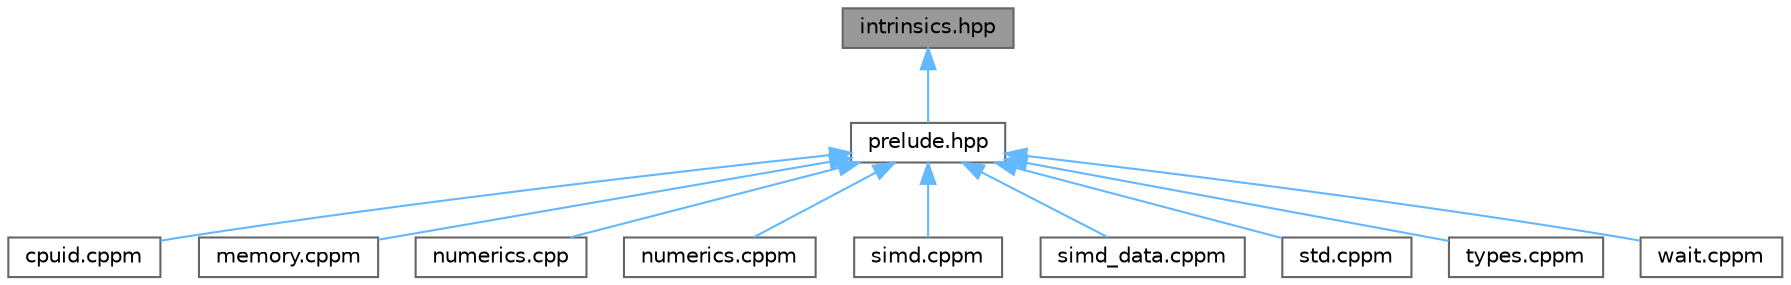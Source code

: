 digraph "intrinsics.hpp"
{
 // INTERACTIVE_SVG=YES
 // LATEX_PDF_SIZE
  bgcolor="transparent";
  edge [fontname=Helvetica,fontsize=10,labelfontname=Helvetica,labelfontsize=10];
  node [fontname=Helvetica,fontsize=10,shape=box,height=0.2,width=0.4];
  Node1 [id="Node000001",label="intrinsics.hpp",height=0.2,width=0.4,color="gray40", fillcolor="grey60", style="filled", fontcolor="black",tooltip="Imports all of our platform-specific intrinsics once as part of the PCH."];
  Node1 -> Node2 [id="edge1_Node000001_Node000002",dir="back",color="steelblue1",style="solid",tooltip=" "];
  Node2 [id="Node000002",label="prelude.hpp",height=0.2,width=0.4,color="grey40", fillcolor="white", style="filled",URL="$prelude_8hpp.html",tooltip="All c++ headers."];
  Node2 -> Node3 [id="edge2_Node000002_Node000003",dir="back",color="steelblue1",style="solid",tooltip=" "];
  Node3 [id="Node000003",label="cpuid.cppm",height=0.2,width=0.4,color="grey40", fillcolor="white", style="filled",URL="$cpuid_8cppm.html",tooltip=" "];
  Node2 -> Node4 [id="edge3_Node000002_Node000004",dir="back",color="steelblue1",style="solid",tooltip=" "];
  Node4 [id="Node000004",label="memory.cppm",height=0.2,width=0.4,color="grey40", fillcolor="white", style="filled",URL="$memory_8cppm.html",tooltip=" "];
  Node2 -> Node5 [id="edge4_Node000002_Node000005",dir="back",color="steelblue1",style="solid",tooltip=" "];
  Node5 [id="Node000005",label="numerics.cpp",height=0.2,width=0.4,color="grey40", fillcolor="white", style="filled",URL="$numerics_8cpp.html",tooltip="numerics external template instantiations"];
  Node2 -> Node6 [id="edge5_Node000002_Node000006",dir="back",color="steelblue1",style="solid",tooltip=" "];
  Node6 [id="Node000006",label="numerics.cppm",height=0.2,width=0.4,color="grey40", fillcolor="white", style="filled",URL="$numerics_8cppm.html",tooltip=" "];
  Node2 -> Node7 [id="edge6_Node000002_Node000007",dir="back",color="steelblue1",style="solid",tooltip=" "];
  Node7 [id="Node000007",label="simd.cppm",height=0.2,width=0.4,color="grey40", fillcolor="white", style="filled",URL="$simd_8cppm.html",tooltip=" "];
  Node2 -> Node8 [id="edge7_Node000002_Node000008",dir="back",color="steelblue1",style="solid",tooltip=" "];
  Node8 [id="Node000008",label="simd_data.cppm",height=0.2,width=0.4,color="grey40", fillcolor="white", style="filled",URL="$simd__data_8cppm.html",tooltip=" "];
  Node2 -> Node9 [id="edge8_Node000002_Node000009",dir="back",color="steelblue1",style="solid",tooltip=" "];
  Node9 [id="Node000009",label="std.cppm",height=0.2,width=0.4,color="grey40", fillcolor="white", style="filled",URL="$std_8cppm.html",tooltip="polyfill missing standard library functions"];
  Node2 -> Node10 [id="edge9_Node000002_Node000010",dir="back",color="steelblue1",style="solid",tooltip=" "];
  Node10 [id="Node000010",label="types.cppm",height=0.2,width=0.4,color="grey40", fillcolor="white", style="filled",URL="$types_8cppm.html",tooltip=" "];
  Node2 -> Node11 [id="edge10_Node000002_Node000011",dir="back",color="steelblue1",style="solid",tooltip=" "];
  Node11 [id="Node000011",label="wait.cppm",height=0.2,width=0.4,color="grey40", fillcolor="white", style="filled",URL="$wait_8cppm.html",tooltip="waiting strategies"];
}
